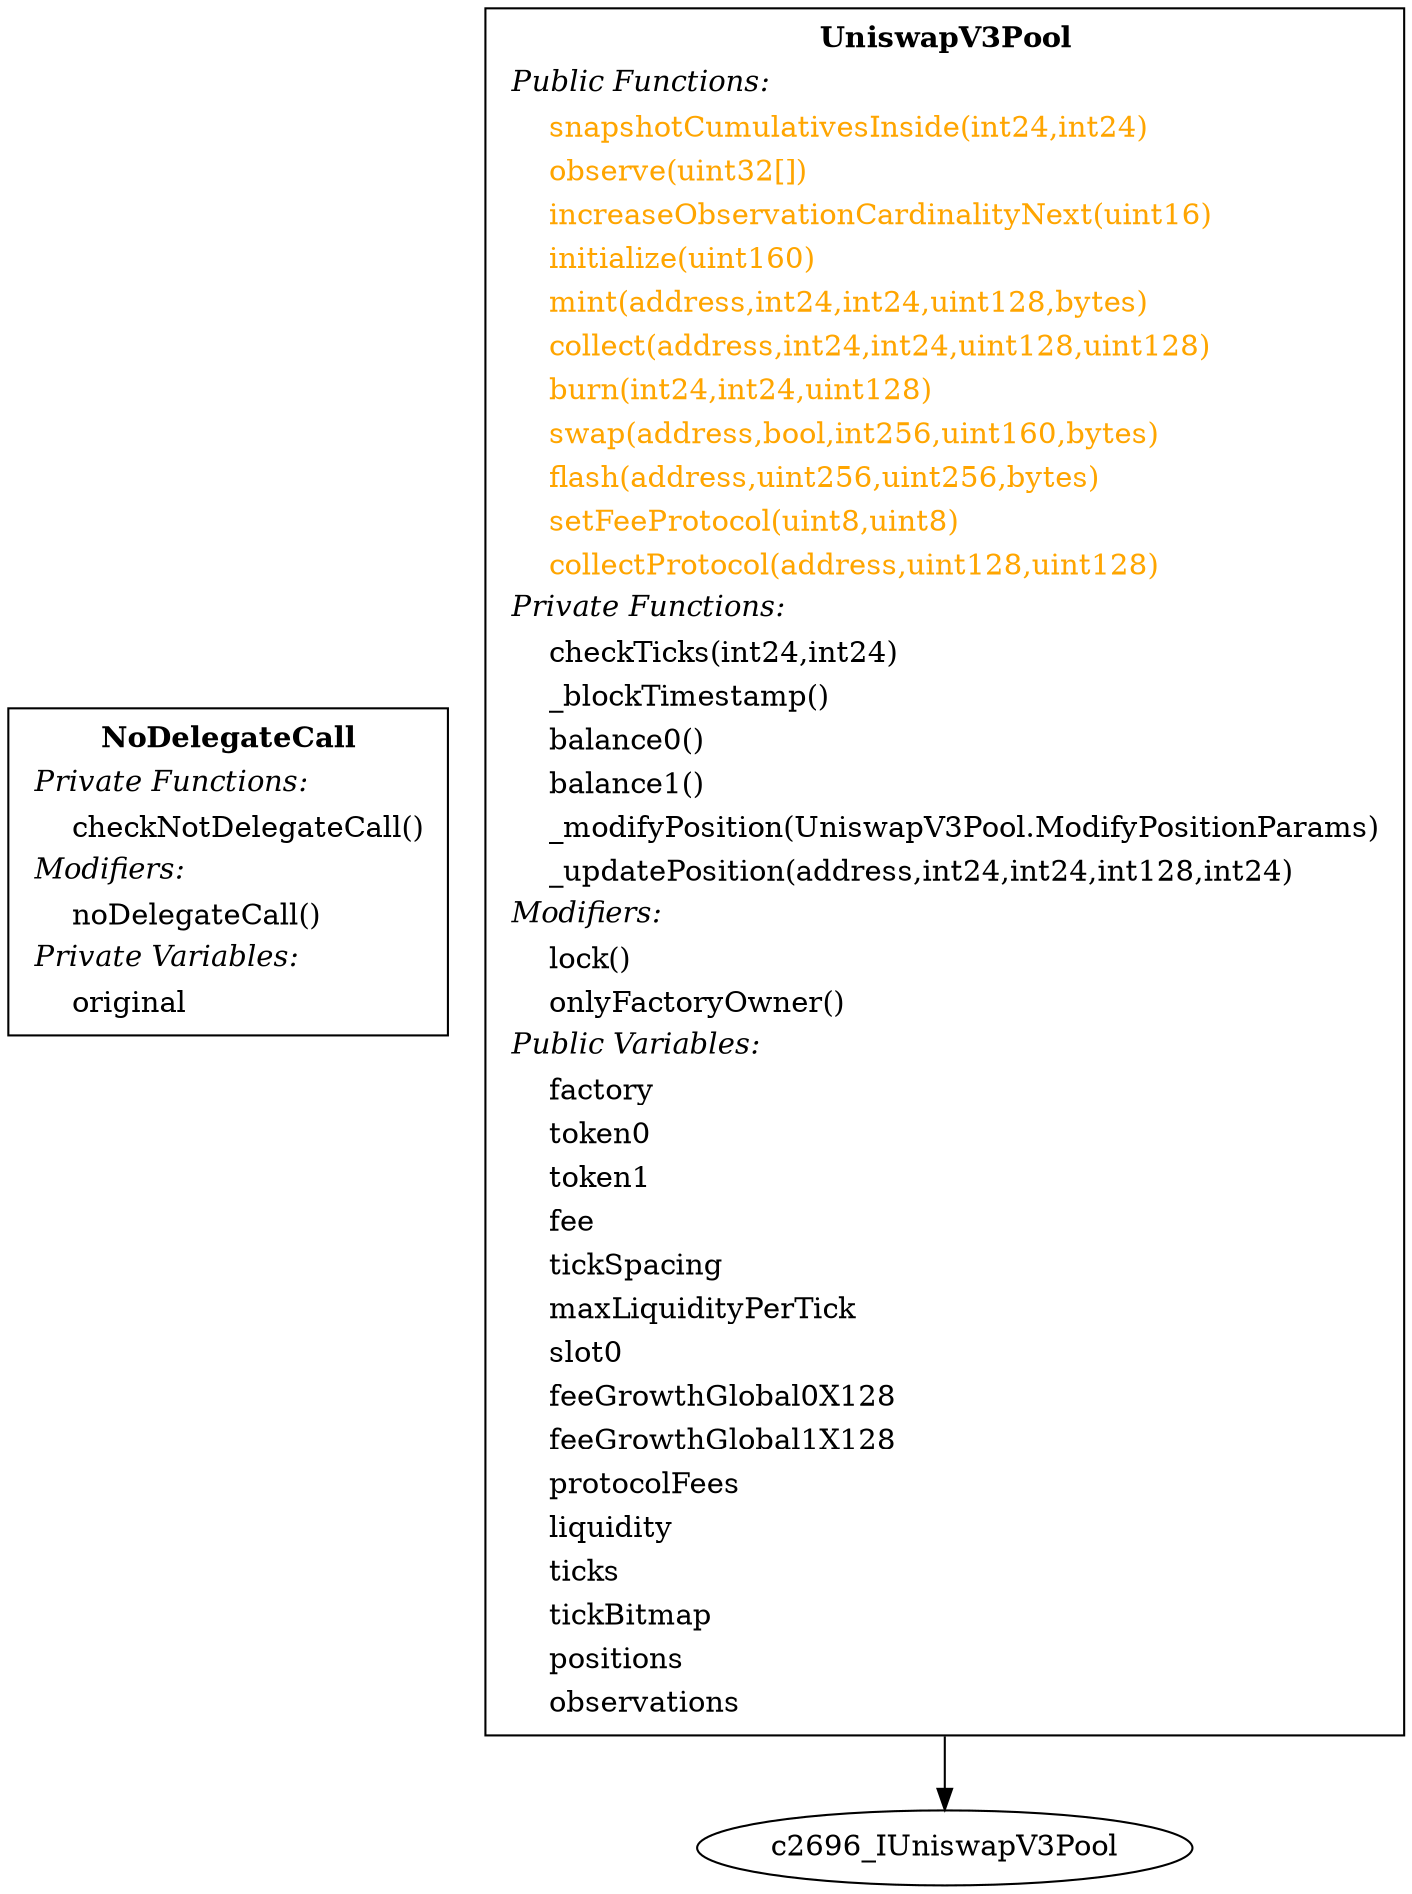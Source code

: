 digraph "" {
c2519_NoDelegateCall[shape="box"label=< <TABLE border="0"><TR><TD align="center"><B>NoDelegateCall</B></TD></TR><TR><TD align="left"><I>Private Functions:</I></TD></TR><TR><TD align="left">    checkNotDelegateCall()</TD></TR><TR><TD align="left"><I>Modifiers:</I></TD></TR><TR><TD align="left">    noDelegateCall()</TD></TR><TR><TD align="left"><I>Private Variables:</I></TD></TR><TR><TD align="left">    original</TD></TR></TABLE> >];

c2479_UniswapV3Pool -> c2696_IUniswapV3Pool;
c2479_UniswapV3Pool[shape="box"label=< <TABLE border="0"><TR><TD align="center"><B>UniswapV3Pool</B></TD></TR><TR><TD align="left"><I>Public Functions:</I></TD></TR><TR><TD align="left"><font color="#FFA500">    snapshotCumulativesInside(int24,int24)</font></TD></TR><TR><TD align="left"><font color="#FFA500">    observe(uint32[])</font></TD></TR><TR><TD align="left"><font color="#FFA500">    increaseObservationCardinalityNext(uint16)</font></TD></TR><TR><TD align="left"><font color="#FFA500">    initialize(uint160)</font></TD></TR><TR><TD align="left"><font color="#FFA500">    mint(address,int24,int24,uint128,bytes)</font></TD></TR><TR><TD align="left"><font color="#FFA500">    collect(address,int24,int24,uint128,uint128)</font></TD></TR><TR><TD align="left"><font color="#FFA500">    burn(int24,int24,uint128)</font></TD></TR><TR><TD align="left"><font color="#FFA500">    swap(address,bool,int256,uint160,bytes)</font></TD></TR><TR><TD align="left"><font color="#FFA500">    flash(address,uint256,uint256,bytes)</font></TD></TR><TR><TD align="left"><font color="#FFA500">    setFeeProtocol(uint8,uint8)</font></TD></TR><TR><TD align="left"><font color="#FFA500">    collectProtocol(address,uint128,uint128)</font></TD></TR><TR><TD align="left"><I>Private Functions:</I></TD></TR><TR><TD align="left">    checkTicks(int24,int24)</TD></TR><TR><TD align="left">    _blockTimestamp()</TD></TR><TR><TD align="left">    balance0()</TD></TR><TR><TD align="left">    balance1()</TD></TR><TR><TD align="left">    _modifyPosition(UniswapV3Pool.ModifyPositionParams)</TD></TR><TR><TD align="left">    _updatePosition(address,int24,int24,int128,int24)</TD></TR><TR><TD align="left"><I>Modifiers:</I></TD></TR><TR><TD align="left">    lock()</TD></TR><TR><TD align="left">    onlyFactoryOwner()</TD></TR><TR><TD align="left"><I>Public Variables:</I></TD></TR><TR><TD align="left">    factory</TD></TR><TR><TD align="left">    token0</TD></TR><TR><TD align="left">    token1</TD></TR><TR><TD align="left">    fee</TD></TR><TR><TD align="left">    tickSpacing</TD></TR><TR><TD align="left">    maxLiquidityPerTick</TD></TR><TR><TD align="left">    slot0</TD></TR><TR><TD align="left">    feeGrowthGlobal0X128</TD></TR><TR><TD align="left">    feeGrowthGlobal1X128</TD></TR><TR><TD align="left">    protocolFees</TD></TR><TR><TD align="left">    liquidity</TD></TR><TR><TD align="left">    ticks</TD></TR><TR><TD align="left">    tickBitmap</TD></TR><TR><TD align="left">    positions</TD></TR><TR><TD align="left">    observations</TD></TR></TABLE> >];

}